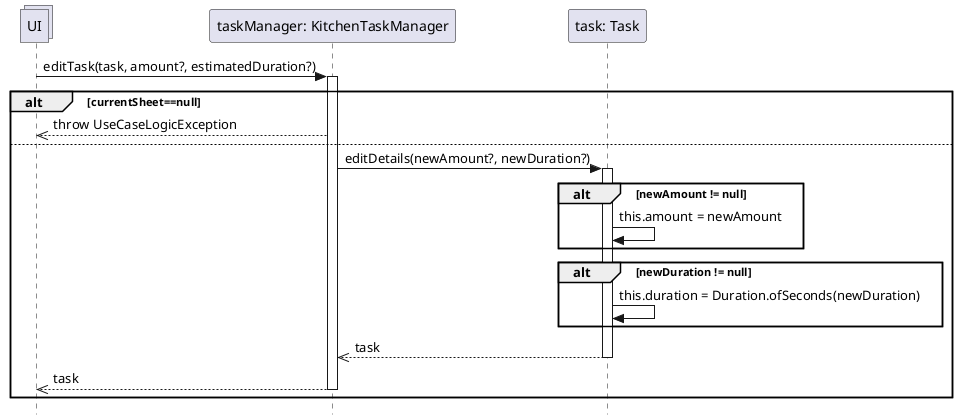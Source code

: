 @startuml Operazione 5
skinparam Style strictuml

collections UI

participant "taskManager: KitchenTaskManager" as tm
UI -> tm: editTask(task, amount?, estimatedDuration?)
activate tm

participant "task: Task" as task

alt currentSheet==null
    UI <<-- tm: throw UseCaseLogicException
else
    tm -> task: editDetails(newAmount?, newDuration?)
    activate task

    alt newAmount != null
        task -> task: this.amount = newAmount
    end

    alt newDuration != null
        task -> task: this.duration = Duration.ofSeconds(newDuration)
    end

    tm <<--task: task
    deactivate task

    UI <<-- tm: task
    deactivate tm

end

deactivate tm

@enduml